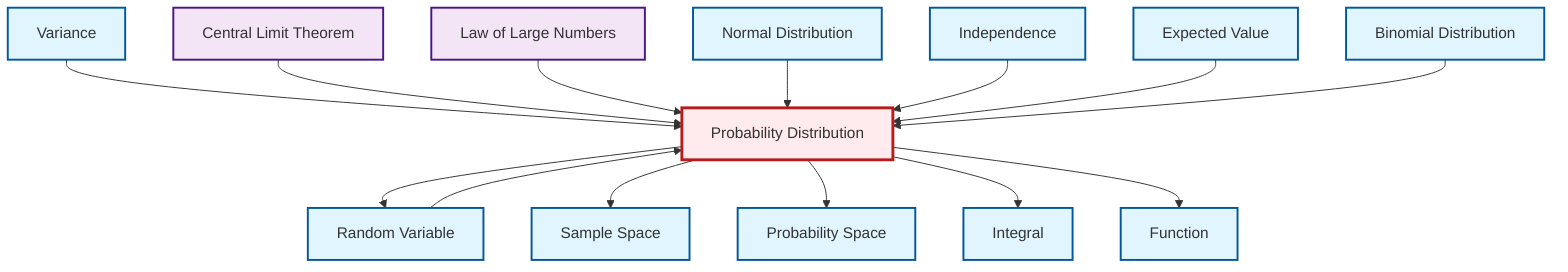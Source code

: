 graph TD
    classDef definition fill:#e1f5fe,stroke:#01579b,stroke-width:2px
    classDef theorem fill:#f3e5f5,stroke:#4a148c,stroke-width:2px
    classDef axiom fill:#fff3e0,stroke:#e65100,stroke-width:2px
    classDef example fill:#e8f5e9,stroke:#1b5e20,stroke-width:2px
    classDef current fill:#ffebee,stroke:#b71c1c,stroke-width:3px
    def-function["Function"]:::definition
    def-expectation["Expected Value"]:::definition
    def-sample-space["Sample Space"]:::definition
    def-binomial-distribution["Binomial Distribution"]:::definition
    def-variance["Variance"]:::definition
    thm-law-of-large-numbers["Law of Large Numbers"]:::theorem
    def-probability-distribution["Probability Distribution"]:::definition
    def-integral["Integral"]:::definition
    def-normal-distribution["Normal Distribution"]:::definition
    def-probability-space["Probability Space"]:::definition
    def-independence["Independence"]:::definition
    thm-central-limit["Central Limit Theorem"]:::theorem
    def-random-variable["Random Variable"]:::definition
    def-probability-distribution --> def-random-variable
    def-variance --> def-probability-distribution
    thm-central-limit --> def-probability-distribution
    thm-law-of-large-numbers --> def-probability-distribution
    def-normal-distribution --> def-probability-distribution
    def-random-variable --> def-probability-distribution
    def-probability-distribution --> def-sample-space
    def-independence --> def-probability-distribution
    def-expectation --> def-probability-distribution
    def-probability-distribution --> def-probability-space
    def-probability-distribution --> def-integral
    def-probability-distribution --> def-function
    def-binomial-distribution --> def-probability-distribution
    class def-probability-distribution current